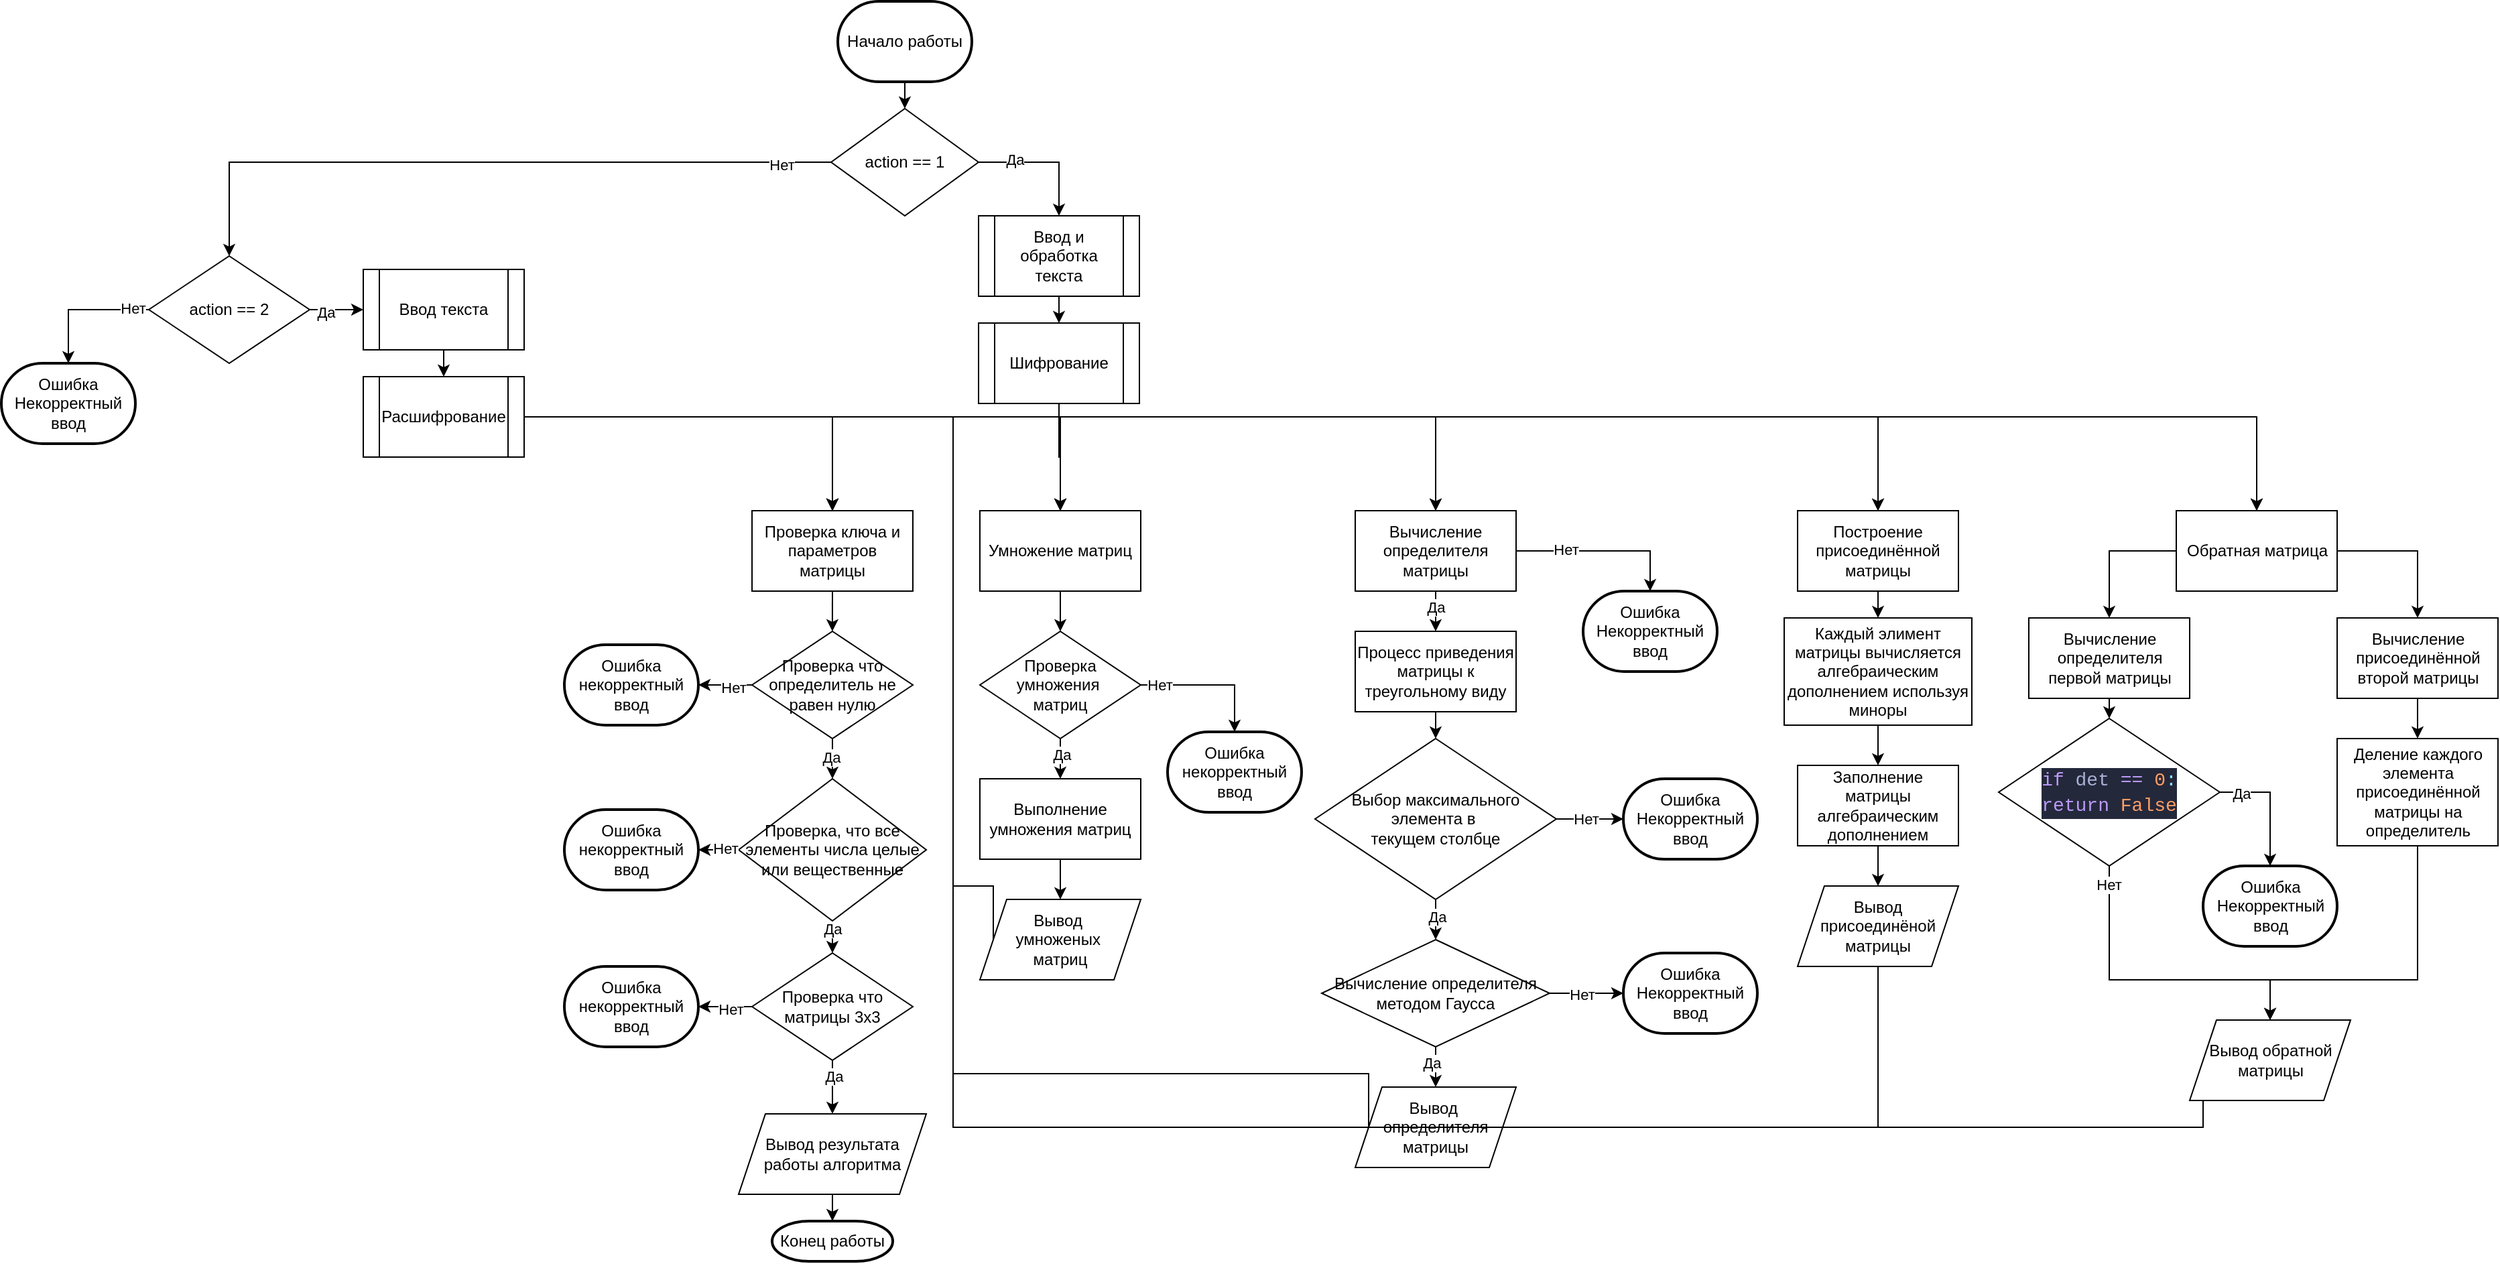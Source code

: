 <mxfile version="24.4.0" type="device">
  <diagram name="Страница — 1" id="eLic_q6L5loKOKCxFSs2">
    <mxGraphModel dx="3033" dy="1314" grid="1" gridSize="10" guides="1" tooltips="1" connect="1" arrows="1" fold="1" page="1" pageScale="1" pageWidth="827" pageHeight="1169" math="0" shadow="0">
      <root>
        <mxCell id="0" />
        <mxCell id="1" parent="0" />
        <mxCell id="aqhTa2Z6aOQ8c63TAlbi-11" style="edgeStyle=orthogonalEdgeStyle;rounded=0;orthogonalLoop=1;jettySize=auto;html=1;exitX=0.5;exitY=1;exitDx=0;exitDy=0;exitPerimeter=0;entryX=0.5;entryY=0;entryDx=0;entryDy=0;" edge="1" parent="1" source="aqhTa2Z6aOQ8c63TAlbi-1" target="aqhTa2Z6aOQ8c63TAlbi-2">
          <mxGeometry relative="1" as="geometry" />
        </mxCell>
        <mxCell id="aqhTa2Z6aOQ8c63TAlbi-1" value="Начало работы" style="strokeWidth=2;html=1;shape=mxgraph.flowchart.terminator;whiteSpace=wrap;" vertex="1" parent="1">
          <mxGeometry x="364" y="10" width="100" height="60" as="geometry" />
        </mxCell>
        <mxCell id="aqhTa2Z6aOQ8c63TAlbi-4" style="edgeStyle=orthogonalEdgeStyle;rounded=0;orthogonalLoop=1;jettySize=auto;html=1;exitX=0;exitY=0.5;exitDx=0;exitDy=0;entryX=0.5;entryY=0;entryDx=0;entryDy=0;" edge="1" parent="1" source="aqhTa2Z6aOQ8c63TAlbi-2" target="aqhTa2Z6aOQ8c63TAlbi-3">
          <mxGeometry relative="1" as="geometry" />
        </mxCell>
        <mxCell id="aqhTa2Z6aOQ8c63TAlbi-5" value="Нет" style="edgeLabel;html=1;align=center;verticalAlign=middle;resizable=0;points=[];" vertex="1" connectable="0" parent="aqhTa2Z6aOQ8c63TAlbi-4">
          <mxGeometry x="-0.855" y="2" relative="1" as="geometry">
            <mxPoint as="offset" />
          </mxGeometry>
        </mxCell>
        <mxCell id="aqhTa2Z6aOQ8c63TAlbi-130" style="edgeStyle=orthogonalEdgeStyle;rounded=0;orthogonalLoop=1;jettySize=auto;html=1;exitX=1;exitY=0.5;exitDx=0;exitDy=0;entryX=0.5;entryY=0;entryDx=0;entryDy=0;" edge="1" parent="1" source="aqhTa2Z6aOQ8c63TAlbi-2" target="aqhTa2Z6aOQ8c63TAlbi-129">
          <mxGeometry relative="1" as="geometry" />
        </mxCell>
        <mxCell id="aqhTa2Z6aOQ8c63TAlbi-131" value="Да" style="edgeLabel;html=1;align=center;verticalAlign=middle;resizable=0;points=[];" vertex="1" connectable="0" parent="aqhTa2Z6aOQ8c63TAlbi-130">
          <mxGeometry x="-0.469" y="2" relative="1" as="geometry">
            <mxPoint as="offset" />
          </mxGeometry>
        </mxCell>
        <mxCell id="aqhTa2Z6aOQ8c63TAlbi-2" value="action == 1" style="rhombus;whiteSpace=wrap;html=1;" vertex="1" parent="1">
          <mxGeometry x="359" y="90" width="110" height="80" as="geometry" />
        </mxCell>
        <mxCell id="aqhTa2Z6aOQ8c63TAlbi-135" style="edgeStyle=orthogonalEdgeStyle;rounded=0;orthogonalLoop=1;jettySize=auto;html=1;exitX=1;exitY=0.5;exitDx=0;exitDy=0;entryX=0;entryY=0.5;entryDx=0;entryDy=0;" edge="1" parent="1" source="aqhTa2Z6aOQ8c63TAlbi-3" target="aqhTa2Z6aOQ8c63TAlbi-134">
          <mxGeometry relative="1" as="geometry" />
        </mxCell>
        <mxCell id="aqhTa2Z6aOQ8c63TAlbi-136" value="Да" style="edgeLabel;html=1;align=center;verticalAlign=middle;resizable=0;points=[];" vertex="1" connectable="0" parent="aqhTa2Z6aOQ8c63TAlbi-135">
          <mxGeometry x="-0.405" y="-2" relative="1" as="geometry">
            <mxPoint as="offset" />
          </mxGeometry>
        </mxCell>
        <mxCell id="aqhTa2Z6aOQ8c63TAlbi-3" value="action == 2" style="rhombus;whiteSpace=wrap;html=1;" vertex="1" parent="1">
          <mxGeometry x="-150" y="200" width="120" height="80" as="geometry" />
        </mxCell>
        <mxCell id="aqhTa2Z6aOQ8c63TAlbi-6" value="Ошибка Некорректный ввод" style="strokeWidth=2;html=1;shape=mxgraph.flowchart.terminator;whiteSpace=wrap;" vertex="1" parent="1">
          <mxGeometry x="-260" y="280" width="100" height="60" as="geometry" />
        </mxCell>
        <mxCell id="aqhTa2Z6aOQ8c63TAlbi-7" style="edgeStyle=orthogonalEdgeStyle;rounded=0;orthogonalLoop=1;jettySize=auto;html=1;exitX=0;exitY=0.5;exitDx=0;exitDy=0;entryX=0.5;entryY=0;entryDx=0;entryDy=0;entryPerimeter=0;" edge="1" parent="1" source="aqhTa2Z6aOQ8c63TAlbi-3" target="aqhTa2Z6aOQ8c63TAlbi-6">
          <mxGeometry relative="1" as="geometry" />
        </mxCell>
        <mxCell id="aqhTa2Z6aOQ8c63TAlbi-8" value="Нет" style="edgeLabel;html=1;align=center;verticalAlign=middle;resizable=0;points=[];" vertex="1" connectable="0" parent="aqhTa2Z6aOQ8c63TAlbi-7">
          <mxGeometry x="-0.76" y="-1" relative="1" as="geometry">
            <mxPoint as="offset" />
          </mxGeometry>
        </mxCell>
        <mxCell id="aqhTa2Z6aOQ8c63TAlbi-14" style="edgeStyle=orthogonalEdgeStyle;rounded=0;orthogonalLoop=1;jettySize=auto;html=1;exitX=0.5;exitY=1;exitDx=0;exitDy=0;entryX=0.5;entryY=0;entryDx=0;entryDy=0;" edge="1" parent="1" source="aqhTa2Z6aOQ8c63TAlbi-9" target="aqhTa2Z6aOQ8c63TAlbi-13">
          <mxGeometry relative="1" as="geometry" />
        </mxCell>
        <mxCell id="aqhTa2Z6aOQ8c63TAlbi-149" style="edgeStyle=orthogonalEdgeStyle;rounded=0;orthogonalLoop=1;jettySize=auto;html=1;exitX=0.5;exitY=1;exitDx=0;exitDy=0;entryX=0.5;entryY=0;entryDx=0;entryDy=0;" edge="1" parent="1" source="aqhTa2Z6aOQ8c63TAlbi-9" target="aqhTa2Z6aOQ8c63TAlbi-13">
          <mxGeometry relative="1" as="geometry" />
        </mxCell>
        <mxCell id="aqhTa2Z6aOQ8c63TAlbi-150" style="edgeStyle=orthogonalEdgeStyle;rounded=0;orthogonalLoop=1;jettySize=auto;html=1;exitX=0.5;exitY=1;exitDx=0;exitDy=0;entryX=0.5;entryY=0;entryDx=0;entryDy=0;" edge="1" parent="1" source="aqhTa2Z6aOQ8c63TAlbi-9" target="aqhTa2Z6aOQ8c63TAlbi-30">
          <mxGeometry relative="1" as="geometry">
            <Array as="points">
              <mxPoint x="529" y="320" />
              <mxPoint x="810" y="320" />
            </Array>
          </mxGeometry>
        </mxCell>
        <mxCell id="aqhTa2Z6aOQ8c63TAlbi-151" style="edgeStyle=orthogonalEdgeStyle;rounded=0;orthogonalLoop=1;jettySize=auto;html=1;exitX=0.5;exitY=1;exitDx=0;exitDy=0;entryX=0.5;entryY=0;entryDx=0;entryDy=0;" edge="1" parent="1" source="aqhTa2Z6aOQ8c63TAlbi-9" target="aqhTa2Z6aOQ8c63TAlbi-56">
          <mxGeometry relative="1" as="geometry">
            <Array as="points">
              <mxPoint x="529" y="320" />
              <mxPoint x="1140" y="320" />
            </Array>
          </mxGeometry>
        </mxCell>
        <mxCell id="aqhTa2Z6aOQ8c63TAlbi-152" style="edgeStyle=orthogonalEdgeStyle;rounded=0;orthogonalLoop=1;jettySize=auto;html=1;exitX=0.5;exitY=1;exitDx=0;exitDy=0;entryX=0.5;entryY=0;entryDx=0;entryDy=0;" edge="1" parent="1" source="aqhTa2Z6aOQ8c63TAlbi-9" target="aqhTa2Z6aOQ8c63TAlbi-84">
          <mxGeometry relative="1" as="geometry">
            <Array as="points">
              <mxPoint x="529" y="320" />
              <mxPoint x="1423" y="320" />
            </Array>
          </mxGeometry>
        </mxCell>
        <mxCell id="aqhTa2Z6aOQ8c63TAlbi-9" value="Шифрование" style="shape=process;whiteSpace=wrap;html=1;backgroundOutline=1;" vertex="1" parent="1">
          <mxGeometry x="469" y="250" width="120" height="60" as="geometry" />
        </mxCell>
        <mxCell id="aqhTa2Z6aOQ8c63TAlbi-16" style="edgeStyle=orthogonalEdgeStyle;rounded=0;orthogonalLoop=1;jettySize=auto;html=1;exitX=0.5;exitY=1;exitDx=0;exitDy=0;entryX=0.5;entryY=0;entryDx=0;entryDy=0;" edge="1" parent="1" source="aqhTa2Z6aOQ8c63TAlbi-13" target="aqhTa2Z6aOQ8c63TAlbi-15">
          <mxGeometry relative="1" as="geometry" />
        </mxCell>
        <mxCell id="aqhTa2Z6aOQ8c63TAlbi-13" value="Умножение матриц" style="rounded=0;whiteSpace=wrap;html=1;" vertex="1" parent="1">
          <mxGeometry x="470" y="390" width="120" height="60" as="geometry" />
        </mxCell>
        <mxCell id="aqhTa2Z6aOQ8c63TAlbi-23" style="edgeStyle=orthogonalEdgeStyle;rounded=0;orthogonalLoop=1;jettySize=auto;html=1;exitX=0.5;exitY=1;exitDx=0;exitDy=0;entryX=0.5;entryY=0;entryDx=0;entryDy=0;" edge="1" parent="1" source="aqhTa2Z6aOQ8c63TAlbi-15" target="aqhTa2Z6aOQ8c63TAlbi-22">
          <mxGeometry relative="1" as="geometry" />
        </mxCell>
        <mxCell id="aqhTa2Z6aOQ8c63TAlbi-24" value="Да" style="edgeLabel;html=1;align=center;verticalAlign=middle;resizable=0;points=[];" vertex="1" connectable="0" parent="aqhTa2Z6aOQ8c63TAlbi-23">
          <mxGeometry x="-0.2" y="1" relative="1" as="geometry">
            <mxPoint as="offset" />
          </mxGeometry>
        </mxCell>
        <mxCell id="aqhTa2Z6aOQ8c63TAlbi-15" value="Проверка умножения&amp;nbsp;&lt;div&gt;матриц&lt;/div&gt;" style="rhombus;whiteSpace=wrap;html=1;" vertex="1" parent="1">
          <mxGeometry x="470" y="480" width="120" height="80" as="geometry" />
        </mxCell>
        <mxCell id="aqhTa2Z6aOQ8c63TAlbi-17" value="Ошибка&lt;div&gt;некорректный ввод&lt;/div&gt;" style="strokeWidth=2;html=1;shape=mxgraph.flowchart.terminator;whiteSpace=wrap;" vertex="1" parent="1">
          <mxGeometry x="610" y="555" width="100" height="60" as="geometry" />
        </mxCell>
        <mxCell id="aqhTa2Z6aOQ8c63TAlbi-18" style="edgeStyle=orthogonalEdgeStyle;rounded=0;orthogonalLoop=1;jettySize=auto;html=1;exitX=1;exitY=0.5;exitDx=0;exitDy=0;entryX=0.5;entryY=0;entryDx=0;entryDy=0;entryPerimeter=0;" edge="1" parent="1" source="aqhTa2Z6aOQ8c63TAlbi-15" target="aqhTa2Z6aOQ8c63TAlbi-17">
          <mxGeometry relative="1" as="geometry" />
        </mxCell>
        <mxCell id="aqhTa2Z6aOQ8c63TAlbi-19" value="Нет" style="edgeLabel;html=1;align=center;verticalAlign=middle;resizable=0;points=[];" vertex="1" connectable="0" parent="aqhTa2Z6aOQ8c63TAlbi-18">
          <mxGeometry x="-0.739" relative="1" as="geometry">
            <mxPoint as="offset" />
          </mxGeometry>
        </mxCell>
        <mxCell id="aqhTa2Z6aOQ8c63TAlbi-114" style="edgeStyle=orthogonalEdgeStyle;rounded=0;orthogonalLoop=1;jettySize=auto;html=1;exitX=0.5;exitY=1;exitDx=0;exitDy=0;entryX=0.5;entryY=0;entryDx=0;entryDy=0;" edge="1" parent="1" source="aqhTa2Z6aOQ8c63TAlbi-22" target="aqhTa2Z6aOQ8c63TAlbi-113">
          <mxGeometry relative="1" as="geometry" />
        </mxCell>
        <mxCell id="aqhTa2Z6aOQ8c63TAlbi-22" value="Выполнение умножения матриц" style="rounded=0;whiteSpace=wrap;html=1;" vertex="1" parent="1">
          <mxGeometry x="470" y="590" width="120" height="60" as="geometry" />
        </mxCell>
        <mxCell id="aqhTa2Z6aOQ8c63TAlbi-36" style="edgeStyle=orthogonalEdgeStyle;rounded=0;orthogonalLoop=1;jettySize=auto;html=1;exitX=0.5;exitY=1;exitDx=0;exitDy=0;entryX=0.5;entryY=0;entryDx=0;entryDy=0;" edge="1" parent="1" source="aqhTa2Z6aOQ8c63TAlbi-30" target="aqhTa2Z6aOQ8c63TAlbi-35">
          <mxGeometry relative="1" as="geometry" />
        </mxCell>
        <mxCell id="aqhTa2Z6aOQ8c63TAlbi-37" value="Да" style="edgeLabel;html=1;align=center;verticalAlign=middle;resizable=0;points=[];" vertex="1" connectable="0" parent="aqhTa2Z6aOQ8c63TAlbi-36">
          <mxGeometry x="-0.2" relative="1" as="geometry">
            <mxPoint as="offset" />
          </mxGeometry>
        </mxCell>
        <mxCell id="aqhTa2Z6aOQ8c63TAlbi-30" value="Вычисление определителя матрицы" style="rounded=0;whiteSpace=wrap;html=1;" vertex="1" parent="1">
          <mxGeometry x="750" y="390" width="120" height="60" as="geometry" />
        </mxCell>
        <mxCell id="aqhTa2Z6aOQ8c63TAlbi-32" value="Ошибка Некорректный ввод" style="strokeWidth=2;html=1;shape=mxgraph.flowchart.terminator;whiteSpace=wrap;" vertex="1" parent="1">
          <mxGeometry x="920" y="450" width="100" height="60" as="geometry" />
        </mxCell>
        <mxCell id="aqhTa2Z6aOQ8c63TAlbi-33" style="edgeStyle=orthogonalEdgeStyle;rounded=0;orthogonalLoop=1;jettySize=auto;html=1;exitX=1;exitY=0.5;exitDx=0;exitDy=0;entryX=0.5;entryY=0;entryDx=0;entryDy=0;entryPerimeter=0;" edge="1" parent="1" source="aqhTa2Z6aOQ8c63TAlbi-30" target="aqhTa2Z6aOQ8c63TAlbi-32">
          <mxGeometry relative="1" as="geometry" />
        </mxCell>
        <mxCell id="aqhTa2Z6aOQ8c63TAlbi-34" value="Нет" style="edgeLabel;html=1;align=center;verticalAlign=middle;resizable=0;points=[];" vertex="1" connectable="0" parent="aqhTa2Z6aOQ8c63TAlbi-33">
          <mxGeometry x="-0.431" y="1" relative="1" as="geometry">
            <mxPoint as="offset" />
          </mxGeometry>
        </mxCell>
        <mxCell id="aqhTa2Z6aOQ8c63TAlbi-42" style="edgeStyle=orthogonalEdgeStyle;rounded=0;orthogonalLoop=1;jettySize=auto;html=1;exitX=0.5;exitY=1;exitDx=0;exitDy=0;entryX=0.5;entryY=0;entryDx=0;entryDy=0;" edge="1" parent="1" source="aqhTa2Z6aOQ8c63TAlbi-35" target="aqhTa2Z6aOQ8c63TAlbi-41">
          <mxGeometry relative="1" as="geometry" />
        </mxCell>
        <mxCell id="aqhTa2Z6aOQ8c63TAlbi-35" value="Процесс приведения матрицы к треугольному виду" style="rounded=0;whiteSpace=wrap;html=1;" vertex="1" parent="1">
          <mxGeometry x="750" y="480" width="120" height="60" as="geometry" />
        </mxCell>
        <mxCell id="aqhTa2Z6aOQ8c63TAlbi-48" style="edgeStyle=orthogonalEdgeStyle;rounded=0;orthogonalLoop=1;jettySize=auto;html=1;exitX=0.5;exitY=1;exitDx=0;exitDy=0;entryX=0.5;entryY=0;entryDx=0;entryDy=0;" edge="1" parent="1" source="aqhTa2Z6aOQ8c63TAlbi-41" target="aqhTa2Z6aOQ8c63TAlbi-47">
          <mxGeometry relative="1" as="geometry" />
        </mxCell>
        <mxCell id="aqhTa2Z6aOQ8c63TAlbi-49" value="Да" style="edgeLabel;html=1;align=center;verticalAlign=middle;resizable=0;points=[];" vertex="1" connectable="0" parent="aqhTa2Z6aOQ8c63TAlbi-48">
          <mxGeometry x="-0.133" y="1" relative="1" as="geometry">
            <mxPoint as="offset" />
          </mxGeometry>
        </mxCell>
        <mxCell id="aqhTa2Z6aOQ8c63TAlbi-41" value="Выбор максимального элемента в&amp;nbsp;&lt;div&gt;текущем столбце&lt;/div&gt;" style="rhombus;whiteSpace=wrap;html=1;" vertex="1" parent="1">
          <mxGeometry x="720" y="560" width="180" height="120" as="geometry" />
        </mxCell>
        <mxCell id="aqhTa2Z6aOQ8c63TAlbi-44" value="Ошибка Некорректный ввод" style="strokeWidth=2;html=1;shape=mxgraph.flowchart.terminator;whiteSpace=wrap;" vertex="1" parent="1">
          <mxGeometry x="950" y="590" width="100" height="60" as="geometry" />
        </mxCell>
        <mxCell id="aqhTa2Z6aOQ8c63TAlbi-45" style="edgeStyle=orthogonalEdgeStyle;rounded=0;orthogonalLoop=1;jettySize=auto;html=1;exitX=1;exitY=0.5;exitDx=0;exitDy=0;entryX=0;entryY=0.5;entryDx=0;entryDy=0;entryPerimeter=0;" edge="1" parent="1" source="aqhTa2Z6aOQ8c63TAlbi-41" target="aqhTa2Z6aOQ8c63TAlbi-44">
          <mxGeometry relative="1" as="geometry" />
        </mxCell>
        <mxCell id="aqhTa2Z6aOQ8c63TAlbi-46" value="Нет" style="edgeLabel;html=1;align=center;verticalAlign=middle;resizable=0;points=[];" vertex="1" connectable="0" parent="aqhTa2Z6aOQ8c63TAlbi-45">
          <mxGeometry x="-0.12" relative="1" as="geometry">
            <mxPoint as="offset" />
          </mxGeometry>
        </mxCell>
        <mxCell id="aqhTa2Z6aOQ8c63TAlbi-97" style="edgeStyle=orthogonalEdgeStyle;rounded=0;orthogonalLoop=1;jettySize=auto;html=1;exitX=0.5;exitY=1;exitDx=0;exitDy=0;entryX=0.5;entryY=0;entryDx=0;entryDy=0;" edge="1" parent="1" source="aqhTa2Z6aOQ8c63TAlbi-47" target="aqhTa2Z6aOQ8c63TAlbi-96">
          <mxGeometry relative="1" as="geometry" />
        </mxCell>
        <mxCell id="aqhTa2Z6aOQ8c63TAlbi-98" value="Да" style="edgeLabel;html=1;align=center;verticalAlign=middle;resizable=0;points=[];" vertex="1" connectable="0" parent="aqhTa2Z6aOQ8c63TAlbi-97">
          <mxGeometry x="-0.197" y="-3" relative="1" as="geometry">
            <mxPoint as="offset" />
          </mxGeometry>
        </mxCell>
        <mxCell id="aqhTa2Z6aOQ8c63TAlbi-47" value="Вычисление определителя методом Гаусса" style="rhombus;whiteSpace=wrap;html=1;" vertex="1" parent="1">
          <mxGeometry x="725" y="710" width="170" height="80" as="geometry" />
        </mxCell>
        <mxCell id="aqhTa2Z6aOQ8c63TAlbi-50" value="Ошибка Некорректный ввод" style="strokeWidth=2;html=1;shape=mxgraph.flowchart.terminator;whiteSpace=wrap;" vertex="1" parent="1">
          <mxGeometry x="950" y="720" width="100" height="60" as="geometry" />
        </mxCell>
        <mxCell id="aqhTa2Z6aOQ8c63TAlbi-51" style="edgeStyle=orthogonalEdgeStyle;rounded=0;orthogonalLoop=1;jettySize=auto;html=1;exitX=1;exitY=0.5;exitDx=0;exitDy=0;entryX=0;entryY=0.5;entryDx=0;entryDy=0;entryPerimeter=0;" edge="1" parent="1" source="aqhTa2Z6aOQ8c63TAlbi-47" target="aqhTa2Z6aOQ8c63TAlbi-50">
          <mxGeometry relative="1" as="geometry" />
        </mxCell>
        <mxCell id="aqhTa2Z6aOQ8c63TAlbi-52" value="Нет" style="edgeLabel;html=1;align=center;verticalAlign=middle;resizable=0;points=[];" vertex="1" connectable="0" parent="aqhTa2Z6aOQ8c63TAlbi-51">
          <mxGeometry x="-0.127" y="-1" relative="1" as="geometry">
            <mxPoint as="offset" />
          </mxGeometry>
        </mxCell>
        <mxCell id="aqhTa2Z6aOQ8c63TAlbi-59" style="edgeStyle=orthogonalEdgeStyle;rounded=0;orthogonalLoop=1;jettySize=auto;html=1;exitX=0.5;exitY=1;exitDx=0;exitDy=0;entryX=0.5;entryY=0;entryDx=0;entryDy=0;" edge="1" parent="1" source="aqhTa2Z6aOQ8c63TAlbi-56">
          <mxGeometry relative="1" as="geometry">
            <mxPoint x="1140" y="470" as="targetPoint" />
          </mxGeometry>
        </mxCell>
        <mxCell id="aqhTa2Z6aOQ8c63TAlbi-56" value="Построение присоединённой матрицы" style="rounded=0;whiteSpace=wrap;html=1;" vertex="1" parent="1">
          <mxGeometry x="1080" y="390" width="120" height="60" as="geometry" />
        </mxCell>
        <mxCell id="aqhTa2Z6aOQ8c63TAlbi-63" style="edgeStyle=orthogonalEdgeStyle;rounded=0;orthogonalLoop=1;jettySize=auto;html=1;exitX=0.5;exitY=1;exitDx=0;exitDy=0;entryX=0.5;entryY=0;entryDx=0;entryDy=0;" edge="1" parent="1" source="aqhTa2Z6aOQ8c63TAlbi-61" target="aqhTa2Z6aOQ8c63TAlbi-62">
          <mxGeometry relative="1" as="geometry" />
        </mxCell>
        <mxCell id="aqhTa2Z6aOQ8c63TAlbi-61" value="Каждый элимент матрицы вычисляется алгебраическим дополнением используя миноры" style="rounded=0;whiteSpace=wrap;html=1;" vertex="1" parent="1">
          <mxGeometry x="1070" y="470" width="140" height="80" as="geometry" />
        </mxCell>
        <mxCell id="aqhTa2Z6aOQ8c63TAlbi-112" style="edgeStyle=orthogonalEdgeStyle;rounded=0;orthogonalLoop=1;jettySize=auto;html=1;exitX=0.5;exitY=1;exitDx=0;exitDy=0;entryX=0.5;entryY=0;entryDx=0;entryDy=0;" edge="1" parent="1" source="aqhTa2Z6aOQ8c63TAlbi-62" target="aqhTa2Z6aOQ8c63TAlbi-111">
          <mxGeometry relative="1" as="geometry" />
        </mxCell>
        <mxCell id="aqhTa2Z6aOQ8c63TAlbi-62" value="Заполнение матрицы алгебраическим дополнением" style="rounded=0;whiteSpace=wrap;html=1;" vertex="1" parent="1">
          <mxGeometry x="1080" y="580" width="120" height="60" as="geometry" />
        </mxCell>
        <mxCell id="aqhTa2Z6aOQ8c63TAlbi-71" style="edgeStyle=orthogonalEdgeStyle;rounded=0;orthogonalLoop=1;jettySize=auto;html=1;exitX=0.5;exitY=1;exitDx=0;exitDy=0;entryX=0.5;entryY=0;entryDx=0;entryDy=0;" edge="1" parent="1" source="aqhTa2Z6aOQ8c63TAlbi-66" target="aqhTa2Z6aOQ8c63TAlbi-70">
          <mxGeometry relative="1" as="geometry" />
        </mxCell>
        <mxCell id="aqhTa2Z6aOQ8c63TAlbi-66" value="Вычисление определителя первой матрицы" style="rounded=0;whiteSpace=wrap;html=1;" vertex="1" parent="1">
          <mxGeometry x="1252.5" y="470" width="120" height="60" as="geometry" />
        </mxCell>
        <mxCell id="aqhTa2Z6aOQ8c63TAlbi-79" style="edgeStyle=orthogonalEdgeStyle;rounded=0;orthogonalLoop=1;jettySize=auto;html=1;exitX=0.5;exitY=1;exitDx=0;exitDy=0;entryX=0.5;entryY=0;entryDx=0;entryDy=0;" edge="1" parent="1" source="aqhTa2Z6aOQ8c63TAlbi-68" target="aqhTa2Z6aOQ8c63TAlbi-77">
          <mxGeometry relative="1" as="geometry" />
        </mxCell>
        <mxCell id="aqhTa2Z6aOQ8c63TAlbi-68" value="Вычисление присоединённой второй матрицы" style="rounded=0;whiteSpace=wrap;html=1;" vertex="1" parent="1">
          <mxGeometry x="1482.5" y="470" width="120" height="60" as="geometry" />
        </mxCell>
        <mxCell id="aqhTa2Z6aOQ8c63TAlbi-90" style="edgeStyle=orthogonalEdgeStyle;rounded=0;orthogonalLoop=1;jettySize=auto;html=1;exitX=0.5;exitY=1;exitDx=0;exitDy=0;entryX=0.5;entryY=0;entryDx=0;entryDy=0;" edge="1" parent="1" source="aqhTa2Z6aOQ8c63TAlbi-70" target="aqhTa2Z6aOQ8c63TAlbi-88">
          <mxGeometry relative="1" as="geometry">
            <Array as="points">
              <mxPoint x="1312" y="740" />
              <mxPoint x="1432" y="740" />
            </Array>
          </mxGeometry>
        </mxCell>
        <mxCell id="aqhTa2Z6aOQ8c63TAlbi-91" value="Нет" style="edgeLabel;html=1;align=center;verticalAlign=middle;resizable=0;points=[];" vertex="1" connectable="0" parent="aqhTa2Z6aOQ8c63TAlbi-90">
          <mxGeometry x="-0.886" y="-1" relative="1" as="geometry">
            <mxPoint as="offset" />
          </mxGeometry>
        </mxCell>
        <mxCell id="aqhTa2Z6aOQ8c63TAlbi-70" value="&lt;div style=&quot;color: rgb(169, 177, 214); background-color: rgb(36, 40, 59); font-family: Consolas, &amp;quot;Courier New&amp;quot;, monospace; font-size: 14px; line-height: 19px; white-space: pre;&quot;&gt;&lt;div&gt;&lt;span style=&quot;color: #bb9af7;&quot;&gt;if&lt;/span&gt; det &lt;span style=&quot;color: #bb9af7;&quot;&gt;==&lt;/span&gt; &lt;span style=&quot;color: #ff9e64;&quot;&gt;0&lt;/span&gt;&lt;span style=&quot;color: #89ddff;&quot;&gt;:&lt;/span&gt;&lt;/div&gt;&lt;div&gt;&lt;span style=&quot;color: #bb9af7;&quot;&gt;return&lt;/span&gt; &lt;span style=&quot;color: #ff9e64;&quot;&gt;False&lt;/span&gt;&lt;/div&gt;&lt;/div&gt;" style="rhombus;whiteSpace=wrap;html=1;" vertex="1" parent="1">
          <mxGeometry x="1230" y="545" width="165" height="110" as="geometry" />
        </mxCell>
        <mxCell id="aqhTa2Z6aOQ8c63TAlbi-72" value="Ошибка Некорректный ввод" style="strokeWidth=2;html=1;shape=mxgraph.flowchart.terminator;whiteSpace=wrap;" vertex="1" parent="1">
          <mxGeometry x="1382.5" y="655" width="100" height="60" as="geometry" />
        </mxCell>
        <mxCell id="aqhTa2Z6aOQ8c63TAlbi-73" style="edgeStyle=orthogonalEdgeStyle;rounded=0;orthogonalLoop=1;jettySize=auto;html=1;exitX=1;exitY=0.5;exitDx=0;exitDy=0;entryX=0.5;entryY=0;entryDx=0;entryDy=0;entryPerimeter=0;" edge="1" parent="1" source="aqhTa2Z6aOQ8c63TAlbi-70" target="aqhTa2Z6aOQ8c63TAlbi-72">
          <mxGeometry relative="1" as="geometry" />
        </mxCell>
        <mxCell id="aqhTa2Z6aOQ8c63TAlbi-74" value="Да" style="edgeLabel;html=1;align=center;verticalAlign=middle;resizable=0;points=[];" vertex="1" connectable="0" parent="aqhTa2Z6aOQ8c63TAlbi-73">
          <mxGeometry x="-0.686" y="-1" relative="1" as="geometry">
            <mxPoint x="1" as="offset" />
          </mxGeometry>
        </mxCell>
        <mxCell id="aqhTa2Z6aOQ8c63TAlbi-89" style="edgeStyle=orthogonalEdgeStyle;rounded=0;orthogonalLoop=1;jettySize=auto;html=1;exitX=0.5;exitY=1;exitDx=0;exitDy=0;entryX=0.5;entryY=0;entryDx=0;entryDy=0;" edge="1" parent="1" source="aqhTa2Z6aOQ8c63TAlbi-77" target="aqhTa2Z6aOQ8c63TAlbi-88">
          <mxGeometry relative="1" as="geometry">
            <Array as="points">
              <mxPoint x="1542" y="740" />
              <mxPoint x="1432" y="740" />
            </Array>
          </mxGeometry>
        </mxCell>
        <mxCell id="aqhTa2Z6aOQ8c63TAlbi-77" value="Деление каждого элемента присоединённой матрицы на определитель" style="rounded=0;whiteSpace=wrap;html=1;" vertex="1" parent="1">
          <mxGeometry x="1482.5" y="560" width="120" height="80" as="geometry" />
        </mxCell>
        <mxCell id="aqhTa2Z6aOQ8c63TAlbi-86" style="edgeStyle=orthogonalEdgeStyle;rounded=0;orthogonalLoop=1;jettySize=auto;html=1;exitX=0;exitY=0.5;exitDx=0;exitDy=0;entryX=0.5;entryY=0;entryDx=0;entryDy=0;" edge="1" parent="1" source="aqhTa2Z6aOQ8c63TAlbi-84" target="aqhTa2Z6aOQ8c63TAlbi-66">
          <mxGeometry relative="1" as="geometry" />
        </mxCell>
        <mxCell id="aqhTa2Z6aOQ8c63TAlbi-87" style="edgeStyle=orthogonalEdgeStyle;rounded=0;orthogonalLoop=1;jettySize=auto;html=1;exitX=1;exitY=0.5;exitDx=0;exitDy=0;entryX=0.5;entryY=0;entryDx=0;entryDy=0;" edge="1" parent="1" source="aqhTa2Z6aOQ8c63TAlbi-84" target="aqhTa2Z6aOQ8c63TAlbi-68">
          <mxGeometry relative="1" as="geometry" />
        </mxCell>
        <mxCell id="aqhTa2Z6aOQ8c63TAlbi-84" value="Обратная матрица" style="rounded=0;whiteSpace=wrap;html=1;" vertex="1" parent="1">
          <mxGeometry x="1362.5" y="390" width="120" height="60" as="geometry" />
        </mxCell>
        <mxCell id="aqhTa2Z6aOQ8c63TAlbi-110" style="edgeStyle=orthogonalEdgeStyle;rounded=0;orthogonalLoop=1;jettySize=auto;html=1;exitX=0;exitY=0.5;exitDx=0;exitDy=0;entryX=0.5;entryY=0;entryDx=0;entryDy=0;" edge="1" parent="1" source="aqhTa2Z6aOQ8c63TAlbi-88" target="aqhTa2Z6aOQ8c63TAlbi-92">
          <mxGeometry relative="1" as="geometry">
            <Array as="points">
              <mxPoint x="1383" y="850" />
              <mxPoint x="450" y="850" />
              <mxPoint x="450" y="320" />
              <mxPoint x="360" y="320" />
            </Array>
          </mxGeometry>
        </mxCell>
        <mxCell id="aqhTa2Z6aOQ8c63TAlbi-88" value="Вывод обратной матрицы" style="shape=parallelogram;perimeter=parallelogramPerimeter;whiteSpace=wrap;html=1;fixedSize=1;" vertex="1" parent="1">
          <mxGeometry x="1372.5" y="770" width="120" height="60" as="geometry" />
        </mxCell>
        <mxCell id="aqhTa2Z6aOQ8c63TAlbi-100" style="edgeStyle=orthogonalEdgeStyle;rounded=0;orthogonalLoop=1;jettySize=auto;html=1;exitX=0.5;exitY=1;exitDx=0;exitDy=0;" edge="1" parent="1" source="aqhTa2Z6aOQ8c63TAlbi-92">
          <mxGeometry relative="1" as="geometry">
            <mxPoint x="359.947" y="480" as="targetPoint" />
          </mxGeometry>
        </mxCell>
        <mxCell id="aqhTa2Z6aOQ8c63TAlbi-92" value="Проверка ключа и параметров матрицы" style="rounded=0;whiteSpace=wrap;html=1;" vertex="1" parent="1">
          <mxGeometry x="300" y="390" width="120" height="60" as="geometry" />
        </mxCell>
        <mxCell id="aqhTa2Z6aOQ8c63TAlbi-107" style="edgeStyle=orthogonalEdgeStyle;rounded=0;orthogonalLoop=1;jettySize=auto;html=1;exitX=0.5;exitY=1;exitDx=0;exitDy=0;entryX=0.5;entryY=0;entryDx=0;entryDy=0;" edge="1" parent="1" source="aqhTa2Z6aOQ8c63TAlbi-95" target="aqhTa2Z6aOQ8c63TAlbi-106">
          <mxGeometry relative="1" as="geometry" />
        </mxCell>
        <mxCell id="aqhTa2Z6aOQ8c63TAlbi-108" value="Да" style="edgeLabel;html=1;align=center;verticalAlign=middle;resizable=0;points=[];" vertex="1" connectable="0" parent="aqhTa2Z6aOQ8c63TAlbi-107">
          <mxGeometry x="-0.058" y="-1" relative="1" as="geometry">
            <mxPoint as="offset" />
          </mxGeometry>
        </mxCell>
        <mxCell id="aqhTa2Z6aOQ8c63TAlbi-95" value="Проверка что определитель не равен нулю" style="rhombus;whiteSpace=wrap;html=1;" vertex="1" parent="1">
          <mxGeometry x="300" y="480" width="120" height="80" as="geometry" />
        </mxCell>
        <mxCell id="aqhTa2Z6aOQ8c63TAlbi-109" style="edgeStyle=orthogonalEdgeStyle;rounded=0;orthogonalLoop=1;jettySize=auto;html=1;exitX=0;exitY=0.5;exitDx=0;exitDy=0;entryX=0.5;entryY=0;entryDx=0;entryDy=0;" edge="1" parent="1" source="aqhTa2Z6aOQ8c63TAlbi-96" target="aqhTa2Z6aOQ8c63TAlbi-92">
          <mxGeometry relative="1" as="geometry">
            <Array as="points">
              <mxPoint x="760" y="810" />
              <mxPoint x="450" y="810" />
              <mxPoint x="450" y="320" />
              <mxPoint x="360" y="320" />
            </Array>
          </mxGeometry>
        </mxCell>
        <mxCell id="aqhTa2Z6aOQ8c63TAlbi-96" value="Вывод&amp;nbsp;&lt;div&gt;определителя матрицы&lt;/div&gt;" style="shape=parallelogram;perimeter=parallelogramPerimeter;whiteSpace=wrap;html=1;fixedSize=1;" vertex="1" parent="1">
          <mxGeometry x="750" y="820" width="120" height="60" as="geometry" />
        </mxCell>
        <mxCell id="aqhTa2Z6aOQ8c63TAlbi-102" value="Ошибка&lt;div&gt;некорректный ввод&lt;/div&gt;" style="strokeWidth=2;html=1;shape=mxgraph.flowchart.terminator;whiteSpace=wrap;" vertex="1" parent="1">
          <mxGeometry x="160" y="490" width="100" height="60" as="geometry" />
        </mxCell>
        <mxCell id="aqhTa2Z6aOQ8c63TAlbi-103" style="edgeStyle=orthogonalEdgeStyle;rounded=0;orthogonalLoop=1;jettySize=auto;html=1;exitX=0;exitY=0.5;exitDx=0;exitDy=0;entryX=1;entryY=0.5;entryDx=0;entryDy=0;entryPerimeter=0;" edge="1" parent="1" source="aqhTa2Z6aOQ8c63TAlbi-95" target="aqhTa2Z6aOQ8c63TAlbi-102">
          <mxGeometry relative="1" as="geometry" />
        </mxCell>
        <mxCell id="aqhTa2Z6aOQ8c63TAlbi-104" value="Нет" style="edgeLabel;html=1;align=center;verticalAlign=middle;resizable=0;points=[];" vertex="1" connectable="0" parent="aqhTa2Z6aOQ8c63TAlbi-103">
          <mxGeometry x="-0.295" y="2" relative="1" as="geometry">
            <mxPoint as="offset" />
          </mxGeometry>
        </mxCell>
        <mxCell id="aqhTa2Z6aOQ8c63TAlbi-121" style="edgeStyle=orthogonalEdgeStyle;rounded=0;orthogonalLoop=1;jettySize=auto;html=1;exitX=0.5;exitY=1;exitDx=0;exitDy=0;entryX=0.5;entryY=0;entryDx=0;entryDy=0;" edge="1" parent="1" source="aqhTa2Z6aOQ8c63TAlbi-106" target="aqhTa2Z6aOQ8c63TAlbi-120">
          <mxGeometry relative="1" as="geometry" />
        </mxCell>
        <mxCell id="aqhTa2Z6aOQ8c63TAlbi-122" value="Да" style="edgeLabel;html=1;align=center;verticalAlign=middle;resizable=0;points=[];" vertex="1" connectable="0" parent="aqhTa2Z6aOQ8c63TAlbi-121">
          <mxGeometry x="-0.496" relative="1" as="geometry">
            <mxPoint as="offset" />
          </mxGeometry>
        </mxCell>
        <mxCell id="aqhTa2Z6aOQ8c63TAlbi-106" value="Проверка, что все элементы числа целые или вещественные" style="rhombus;whiteSpace=wrap;html=1;" vertex="1" parent="1">
          <mxGeometry x="290" y="590" width="140" height="106" as="geometry" />
        </mxCell>
        <mxCell id="aqhTa2Z6aOQ8c63TAlbi-116" style="edgeStyle=orthogonalEdgeStyle;rounded=0;orthogonalLoop=1;jettySize=auto;html=1;exitX=0.5;exitY=1;exitDx=0;exitDy=0;entryX=0.5;entryY=0;entryDx=0;entryDy=0;" edge="1" parent="1" source="aqhTa2Z6aOQ8c63TAlbi-111" target="aqhTa2Z6aOQ8c63TAlbi-92">
          <mxGeometry relative="1" as="geometry">
            <Array as="points">
              <mxPoint x="1140" y="850" />
              <mxPoint x="450" y="850" />
              <mxPoint x="450" y="320" />
              <mxPoint x="360" y="320" />
            </Array>
          </mxGeometry>
        </mxCell>
        <mxCell id="aqhTa2Z6aOQ8c63TAlbi-111" value="Вывод присоединёной матрицы" style="shape=parallelogram;perimeter=parallelogramPerimeter;whiteSpace=wrap;html=1;fixedSize=1;" vertex="1" parent="1">
          <mxGeometry x="1080" y="670" width="120" height="60" as="geometry" />
        </mxCell>
        <mxCell id="aqhTa2Z6aOQ8c63TAlbi-115" style="edgeStyle=orthogonalEdgeStyle;rounded=0;orthogonalLoop=1;jettySize=auto;html=1;exitX=0;exitY=0.5;exitDx=0;exitDy=0;entryX=0.5;entryY=0;entryDx=0;entryDy=0;" edge="1" parent="1" source="aqhTa2Z6aOQ8c63TAlbi-113" target="aqhTa2Z6aOQ8c63TAlbi-92">
          <mxGeometry relative="1" as="geometry">
            <Array as="points">
              <mxPoint x="480" y="670" />
              <mxPoint x="450" y="670" />
              <mxPoint x="450" y="320" />
              <mxPoint x="360" y="320" />
            </Array>
          </mxGeometry>
        </mxCell>
        <mxCell id="aqhTa2Z6aOQ8c63TAlbi-113" value="Вывод&amp;nbsp;&lt;div&gt;умноженых&amp;nbsp;&lt;/div&gt;&lt;div&gt;матриц&lt;/div&gt;" style="shape=parallelogram;perimeter=parallelogramPerimeter;whiteSpace=wrap;html=1;fixedSize=1;" vertex="1" parent="1">
          <mxGeometry x="470" y="680" width="120" height="60" as="geometry" />
        </mxCell>
        <mxCell id="aqhTa2Z6aOQ8c63TAlbi-117" value="Ошибка&lt;div&gt;некорректный ввод&lt;/div&gt;" style="strokeWidth=2;html=1;shape=mxgraph.flowchart.terminator;whiteSpace=wrap;" vertex="1" parent="1">
          <mxGeometry x="160" y="613" width="100" height="60" as="geometry" />
        </mxCell>
        <mxCell id="aqhTa2Z6aOQ8c63TAlbi-118" style="edgeStyle=orthogonalEdgeStyle;rounded=0;orthogonalLoop=1;jettySize=auto;html=1;exitX=0;exitY=0.5;exitDx=0;exitDy=0;entryX=1;entryY=0.5;entryDx=0;entryDy=0;entryPerimeter=0;" edge="1" parent="1" source="aqhTa2Z6aOQ8c63TAlbi-106" target="aqhTa2Z6aOQ8c63TAlbi-117">
          <mxGeometry relative="1" as="geometry" />
        </mxCell>
        <mxCell id="aqhTa2Z6aOQ8c63TAlbi-119" value="Нет" style="edgeLabel;html=1;align=center;verticalAlign=middle;resizable=0;points=[];" vertex="1" connectable="0" parent="aqhTa2Z6aOQ8c63TAlbi-118">
          <mxGeometry x="-0.31" y="-1" relative="1" as="geometry">
            <mxPoint as="offset" />
          </mxGeometry>
        </mxCell>
        <mxCell id="aqhTa2Z6aOQ8c63TAlbi-140" style="edgeStyle=orthogonalEdgeStyle;rounded=0;orthogonalLoop=1;jettySize=auto;html=1;exitX=0.5;exitY=1;exitDx=0;exitDy=0;entryX=0.5;entryY=0;entryDx=0;entryDy=0;" edge="1" parent="1" source="aqhTa2Z6aOQ8c63TAlbi-120" target="aqhTa2Z6aOQ8c63TAlbi-133">
          <mxGeometry relative="1" as="geometry" />
        </mxCell>
        <mxCell id="aqhTa2Z6aOQ8c63TAlbi-141" value="Да" style="edgeLabel;html=1;align=center;verticalAlign=middle;resizable=0;points=[];" vertex="1" connectable="0" parent="aqhTa2Z6aOQ8c63TAlbi-140">
          <mxGeometry x="-0.392" y="1" relative="1" as="geometry">
            <mxPoint as="offset" />
          </mxGeometry>
        </mxCell>
        <mxCell id="aqhTa2Z6aOQ8c63TAlbi-120" value="Проверка что матрицы 3х3" style="rhombus;whiteSpace=wrap;html=1;" vertex="1" parent="1">
          <mxGeometry x="300" y="720" width="120" height="80" as="geometry" />
        </mxCell>
        <mxCell id="aqhTa2Z6aOQ8c63TAlbi-123" value="Ошибка&lt;div&gt;некорректный ввод&lt;/div&gt;" style="strokeWidth=2;html=1;shape=mxgraph.flowchart.terminator;whiteSpace=wrap;" vertex="1" parent="1">
          <mxGeometry x="160" y="730" width="100" height="60" as="geometry" />
        </mxCell>
        <mxCell id="aqhTa2Z6aOQ8c63TAlbi-124" style="edgeStyle=orthogonalEdgeStyle;rounded=0;orthogonalLoop=1;jettySize=auto;html=1;exitX=0;exitY=0.5;exitDx=0;exitDy=0;entryX=1;entryY=0.5;entryDx=0;entryDy=0;entryPerimeter=0;" edge="1" parent="1" source="aqhTa2Z6aOQ8c63TAlbi-120" target="aqhTa2Z6aOQ8c63TAlbi-123">
          <mxGeometry relative="1" as="geometry" />
        </mxCell>
        <mxCell id="aqhTa2Z6aOQ8c63TAlbi-125" value="Нет" style="edgeLabel;html=1;align=center;verticalAlign=middle;resizable=0;points=[];" vertex="1" connectable="0" parent="aqhTa2Z6aOQ8c63TAlbi-124">
          <mxGeometry x="-0.208" y="2" relative="1" as="geometry">
            <mxPoint as="offset" />
          </mxGeometry>
        </mxCell>
        <mxCell id="aqhTa2Z6aOQ8c63TAlbi-132" style="edgeStyle=orthogonalEdgeStyle;rounded=0;orthogonalLoop=1;jettySize=auto;html=1;exitX=0.5;exitY=1;exitDx=0;exitDy=0;entryX=0.5;entryY=0;entryDx=0;entryDy=0;" edge="1" parent="1" source="aqhTa2Z6aOQ8c63TAlbi-129" target="aqhTa2Z6aOQ8c63TAlbi-9">
          <mxGeometry relative="1" as="geometry" />
        </mxCell>
        <mxCell id="aqhTa2Z6aOQ8c63TAlbi-129" value="Ввод и обработка текста" style="shape=process;whiteSpace=wrap;html=1;backgroundOutline=1;" vertex="1" parent="1">
          <mxGeometry x="469" y="170" width="120" height="60" as="geometry" />
        </mxCell>
        <mxCell id="aqhTa2Z6aOQ8c63TAlbi-133" value="Вывод результата работы алгоритма" style="shape=parallelogram;perimeter=parallelogramPerimeter;whiteSpace=wrap;html=1;fixedSize=1;" vertex="1" parent="1">
          <mxGeometry x="290" y="840" width="140" height="60" as="geometry" />
        </mxCell>
        <mxCell id="aqhTa2Z6aOQ8c63TAlbi-138" style="edgeStyle=orthogonalEdgeStyle;rounded=0;orthogonalLoop=1;jettySize=auto;html=1;exitX=0.5;exitY=1;exitDx=0;exitDy=0;entryX=0.5;entryY=0;entryDx=0;entryDy=0;" edge="1" parent="1" source="aqhTa2Z6aOQ8c63TAlbi-134" target="aqhTa2Z6aOQ8c63TAlbi-137">
          <mxGeometry relative="1" as="geometry" />
        </mxCell>
        <mxCell id="aqhTa2Z6aOQ8c63TAlbi-134" value="Ввод текста" style="shape=process;whiteSpace=wrap;html=1;backgroundOutline=1;" vertex="1" parent="1">
          <mxGeometry x="10" y="210" width="120" height="60" as="geometry" />
        </mxCell>
        <mxCell id="aqhTa2Z6aOQ8c63TAlbi-139" style="edgeStyle=orthogonalEdgeStyle;rounded=0;orthogonalLoop=1;jettySize=auto;html=1;exitX=1;exitY=0.5;exitDx=0;exitDy=0;entryX=0.5;entryY=0;entryDx=0;entryDy=0;" edge="1" parent="1" source="aqhTa2Z6aOQ8c63TAlbi-137" target="aqhTa2Z6aOQ8c63TAlbi-92">
          <mxGeometry relative="1" as="geometry" />
        </mxCell>
        <mxCell id="aqhTa2Z6aOQ8c63TAlbi-145" style="edgeStyle=orthogonalEdgeStyle;rounded=0;orthogonalLoop=1;jettySize=auto;html=1;exitX=1;exitY=0.5;exitDx=0;exitDy=0;entryX=0.5;entryY=0;entryDx=0;entryDy=0;" edge="1" parent="1" source="aqhTa2Z6aOQ8c63TAlbi-137" target="aqhTa2Z6aOQ8c63TAlbi-13">
          <mxGeometry relative="1" as="geometry" />
        </mxCell>
        <mxCell id="aqhTa2Z6aOQ8c63TAlbi-146" style="edgeStyle=orthogonalEdgeStyle;rounded=0;orthogonalLoop=1;jettySize=auto;html=1;exitX=1;exitY=0.5;exitDx=0;exitDy=0;entryX=0.5;entryY=0;entryDx=0;entryDy=0;" edge="1" parent="1" source="aqhTa2Z6aOQ8c63TAlbi-137" target="aqhTa2Z6aOQ8c63TAlbi-30">
          <mxGeometry relative="1" as="geometry" />
        </mxCell>
        <mxCell id="aqhTa2Z6aOQ8c63TAlbi-147" style="edgeStyle=orthogonalEdgeStyle;rounded=0;orthogonalLoop=1;jettySize=auto;html=1;exitX=1;exitY=0.5;exitDx=0;exitDy=0;entryX=0.5;entryY=0;entryDx=0;entryDy=0;" edge="1" parent="1" source="aqhTa2Z6aOQ8c63TAlbi-137" target="aqhTa2Z6aOQ8c63TAlbi-56">
          <mxGeometry relative="1" as="geometry" />
        </mxCell>
        <mxCell id="aqhTa2Z6aOQ8c63TAlbi-148" style="edgeStyle=orthogonalEdgeStyle;rounded=0;orthogonalLoop=1;jettySize=auto;html=1;exitX=1;exitY=0.5;exitDx=0;exitDy=0;entryX=0.5;entryY=0;entryDx=0;entryDy=0;" edge="1" parent="1" source="aqhTa2Z6aOQ8c63TAlbi-137" target="aqhTa2Z6aOQ8c63TAlbi-84">
          <mxGeometry relative="1" as="geometry" />
        </mxCell>
        <mxCell id="aqhTa2Z6aOQ8c63TAlbi-137" value="Расшифрование" style="shape=process;whiteSpace=wrap;html=1;backgroundOutline=1;" vertex="1" parent="1">
          <mxGeometry x="10" y="290" width="120" height="60" as="geometry" />
        </mxCell>
        <mxCell id="aqhTa2Z6aOQ8c63TAlbi-142" value="Конец работы" style="strokeWidth=2;html=1;shape=mxgraph.flowchart.terminator;whiteSpace=wrap;" vertex="1" parent="1">
          <mxGeometry x="315" y="920" width="90" height="30" as="geometry" />
        </mxCell>
        <mxCell id="aqhTa2Z6aOQ8c63TAlbi-143" style="edgeStyle=orthogonalEdgeStyle;rounded=0;orthogonalLoop=1;jettySize=auto;html=1;exitX=0.5;exitY=1;exitDx=0;exitDy=0;entryX=0.5;entryY=0;entryDx=0;entryDy=0;entryPerimeter=0;" edge="1" parent="1" source="aqhTa2Z6aOQ8c63TAlbi-133" target="aqhTa2Z6aOQ8c63TAlbi-142">
          <mxGeometry relative="1" as="geometry" />
        </mxCell>
      </root>
    </mxGraphModel>
  </diagram>
</mxfile>
